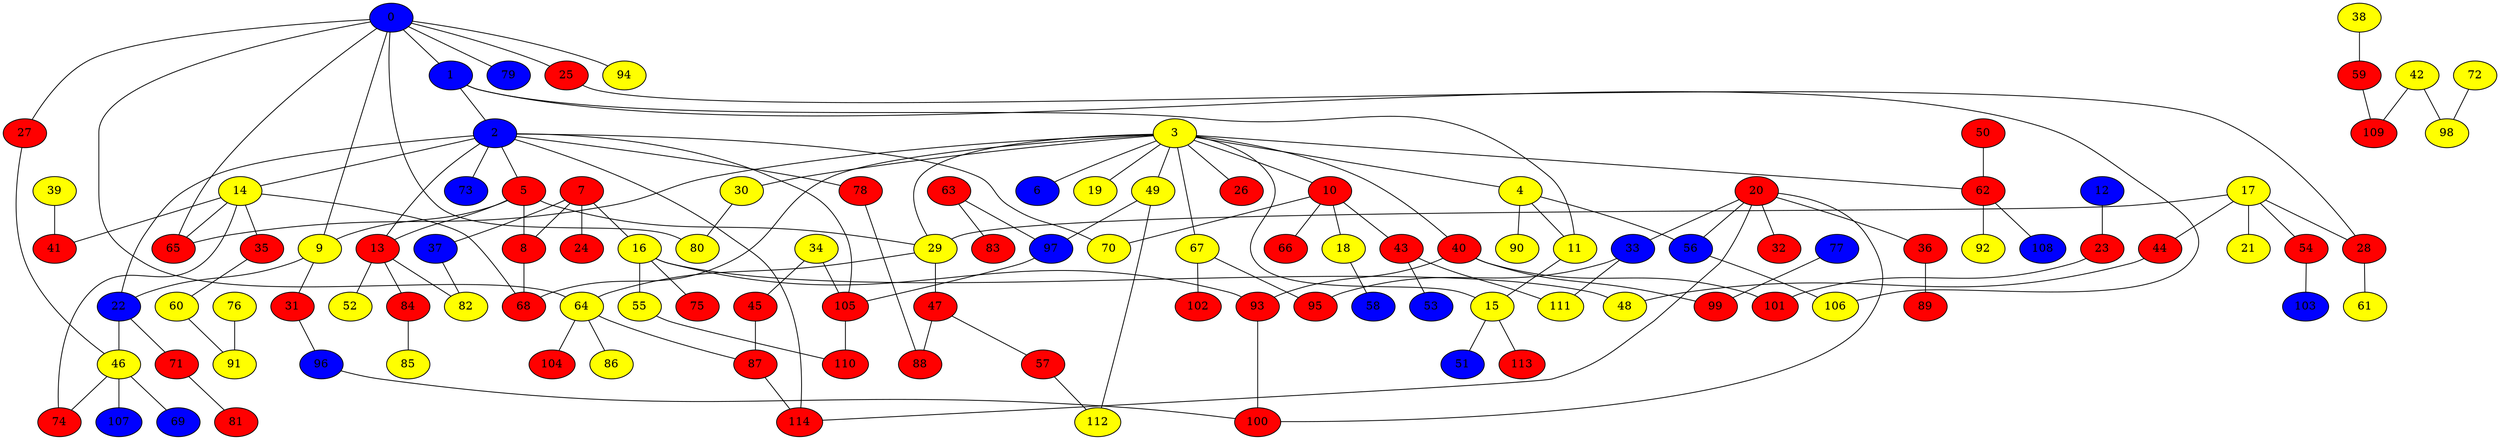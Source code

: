 graph {
0 [style = filled fillcolor = blue];
1 [style = filled fillcolor = blue];
2 [style = filled fillcolor = blue];
3 [style = filled fillcolor = yellow];
4 [style = filled fillcolor = yellow];
5 [style = filled fillcolor = red];
6 [style = filled fillcolor = blue];
7 [style = filled fillcolor = red];
8 [style = filled fillcolor = red];
9 [style = filled fillcolor = yellow];
10 [style = filled fillcolor = red];
11 [style = filled fillcolor = yellow];
12 [style = filled fillcolor = blue];
13 [style = filled fillcolor = red];
14 [style = filled fillcolor = yellow];
15 [style = filled fillcolor = yellow];
16 [style = filled fillcolor = yellow];
17 [style = filled fillcolor = yellow];
18 [style = filled fillcolor = yellow];
19 [style = filled fillcolor = yellow];
20 [style = filled fillcolor = red];
21 [style = filled fillcolor = yellow];
22 [style = filled fillcolor = blue];
23 [style = filled fillcolor = red];
24 [style = filled fillcolor = red];
25 [style = filled fillcolor = red];
26 [style = filled fillcolor = red];
27 [style = filled fillcolor = red];
28 [style = filled fillcolor = red];
29 [style = filled fillcolor = yellow];
30 [style = filled fillcolor = yellow];
31 [style = filled fillcolor = red];
32 [style = filled fillcolor = red];
33 [style = filled fillcolor = blue];
34 [style = filled fillcolor = yellow];
35 [style = filled fillcolor = red];
36 [style = filled fillcolor = red];
37 [style = filled fillcolor = blue];
38 [style = filled fillcolor = yellow];
39 [style = filled fillcolor = yellow];
40 [style = filled fillcolor = red];
41 [style = filled fillcolor = red];
42 [style = filled fillcolor = yellow];
43 [style = filled fillcolor = red];
44 [style = filled fillcolor = red];
45 [style = filled fillcolor = red];
46 [style = filled fillcolor = yellow];
47 [style = filled fillcolor = red];
48 [style = filled fillcolor = yellow];
49 [style = filled fillcolor = yellow];
50 [style = filled fillcolor = red];
51 [style = filled fillcolor = blue];
52 [style = filled fillcolor = yellow];
53 [style = filled fillcolor = blue];
54 [style = filled fillcolor = red];
55 [style = filled fillcolor = yellow];
56 [style = filled fillcolor = blue];
57 [style = filled fillcolor = red];
58 [style = filled fillcolor = blue];
59 [style = filled fillcolor = red];
60 [style = filled fillcolor = yellow];
61 [style = filled fillcolor = yellow];
62 [style = filled fillcolor = red];
63 [style = filled fillcolor = red];
64 [style = filled fillcolor = yellow];
65 [style = filled fillcolor = red];
66 [style = filled fillcolor = red];
67 [style = filled fillcolor = yellow];
68 [style = filled fillcolor = red];
69 [style = filled fillcolor = blue];
70 [style = filled fillcolor = yellow];
71 [style = filled fillcolor = red];
72 [style = filled fillcolor = yellow];
73 [style = filled fillcolor = blue];
74 [style = filled fillcolor = red];
75 [style = filled fillcolor = red];
76 [style = filled fillcolor = yellow];
77 [style = filled fillcolor = blue];
78 [style = filled fillcolor = red];
79 [style = filled fillcolor = blue];
80 [style = filled fillcolor = yellow];
81 [style = filled fillcolor = red];
82 [style = filled fillcolor = yellow];
83 [style = filled fillcolor = red];
84 [style = filled fillcolor = red];
85 [style = filled fillcolor = yellow];
86 [style = filled fillcolor = yellow];
87 [style = filled fillcolor = red];
88 [style = filled fillcolor = red];
89 [style = filled fillcolor = red];
90 [style = filled fillcolor = yellow];
91 [style = filled fillcolor = yellow];
92 [style = filled fillcolor = yellow];
93 [style = filled fillcolor = red];
94 [style = filled fillcolor = yellow];
95 [style = filled fillcolor = red];
96 [style = filled fillcolor = blue];
97 [style = filled fillcolor = blue];
98 [style = filled fillcolor = yellow];
99 [style = filled fillcolor = red];
100 [style = filled fillcolor = red];
101 [style = filled fillcolor = red];
102 [style = filled fillcolor = red];
103 [style = filled fillcolor = blue];
104 [style = filled fillcolor = red];
105 [style = filled fillcolor = red];
106 [style = filled fillcolor = yellow];
107 [style = filled fillcolor = blue];
108 [style = filled fillcolor = blue];
109 [style = filled fillcolor = red];
110 [style = filled fillcolor = red];
111 [style = filled fillcolor = yellow];
112 [style = filled fillcolor = yellow];
113 [style = filled fillcolor = red];
114 [style = filled fillcolor = red];
0 -- 27;
0 -- 25;
0 -- 9;
0 -- 1;
0 -- 64;
0 -- 65;
0 -- 79;
0 -- 80;
0 -- 94;
1 -- 2;
1 -- 11;
1 -- 106;
2 -- 5;
2 -- 13;
2 -- 14;
2 -- 22;
2 -- 70;
2 -- 73;
2 -- 78;
2 -- 105;
2 -- 114;
3 -- 4;
3 -- 6;
3 -- 10;
3 -- 15;
3 -- 19;
3 -- 26;
3 -- 29;
3 -- 30;
3 -- 40;
3 -- 49;
3 -- 62;
3 -- 65;
3 -- 67;
3 -- 68;
4 -- 11;
4 -- 56;
4 -- 90;
5 -- 8;
5 -- 9;
5 -- 13;
5 -- 29;
7 -- 8;
7 -- 16;
7 -- 24;
7 -- 37;
8 -- 68;
9 -- 22;
9 -- 31;
10 -- 18;
10 -- 43;
10 -- 66;
10 -- 70;
11 -- 15;
12 -- 23;
13 -- 52;
13 -- 82;
13 -- 84;
14 -- 35;
14 -- 41;
14 -- 65;
14 -- 68;
14 -- 74;
15 -- 51;
15 -- 113;
16 -- 48;
16 -- 55;
16 -- 75;
16 -- 93;
17 -- 21;
17 -- 28;
17 -- 29;
17 -- 44;
17 -- 54;
18 -- 58;
20 -- 32;
20 -- 33;
20 -- 36;
20 -- 56;
20 -- 100;
20 -- 114;
22 -- 46;
22 -- 71;
23 -- 101;
25 -- 28;
27 -- 46;
28 -- 61;
29 -- 47;
29 -- 64;
30 -- 80;
31 -- 96;
33 -- 95;
33 -- 111;
34 -- 45;
34 -- 105;
35 -- 60;
36 -- 89;
37 -- 82;
38 -- 59;
39 -- 41;
40 -- 93;
40 -- 99;
40 -- 101;
42 -- 98;
42 -- 109;
43 -- 53;
43 -- 111;
44 -- 48;
45 -- 87;
46 -- 69;
46 -- 74;
46 -- 107;
47 -- 57;
47 -- 88;
49 -- 97;
49 -- 112;
50 -- 62;
54 -- 103;
55 -- 110;
56 -- 106;
57 -- 112;
59 -- 109;
60 -- 91;
62 -- 92;
62 -- 108;
63 -- 83;
63 -- 97;
64 -- 86;
64 -- 87;
64 -- 104;
67 -- 95;
67 -- 102;
71 -- 81;
72 -- 98;
76 -- 91;
77 -- 99;
78 -- 88;
84 -- 85;
87 -- 114;
93 -- 100;
96 -- 100;
97 -- 105;
105 -- 110;
}
